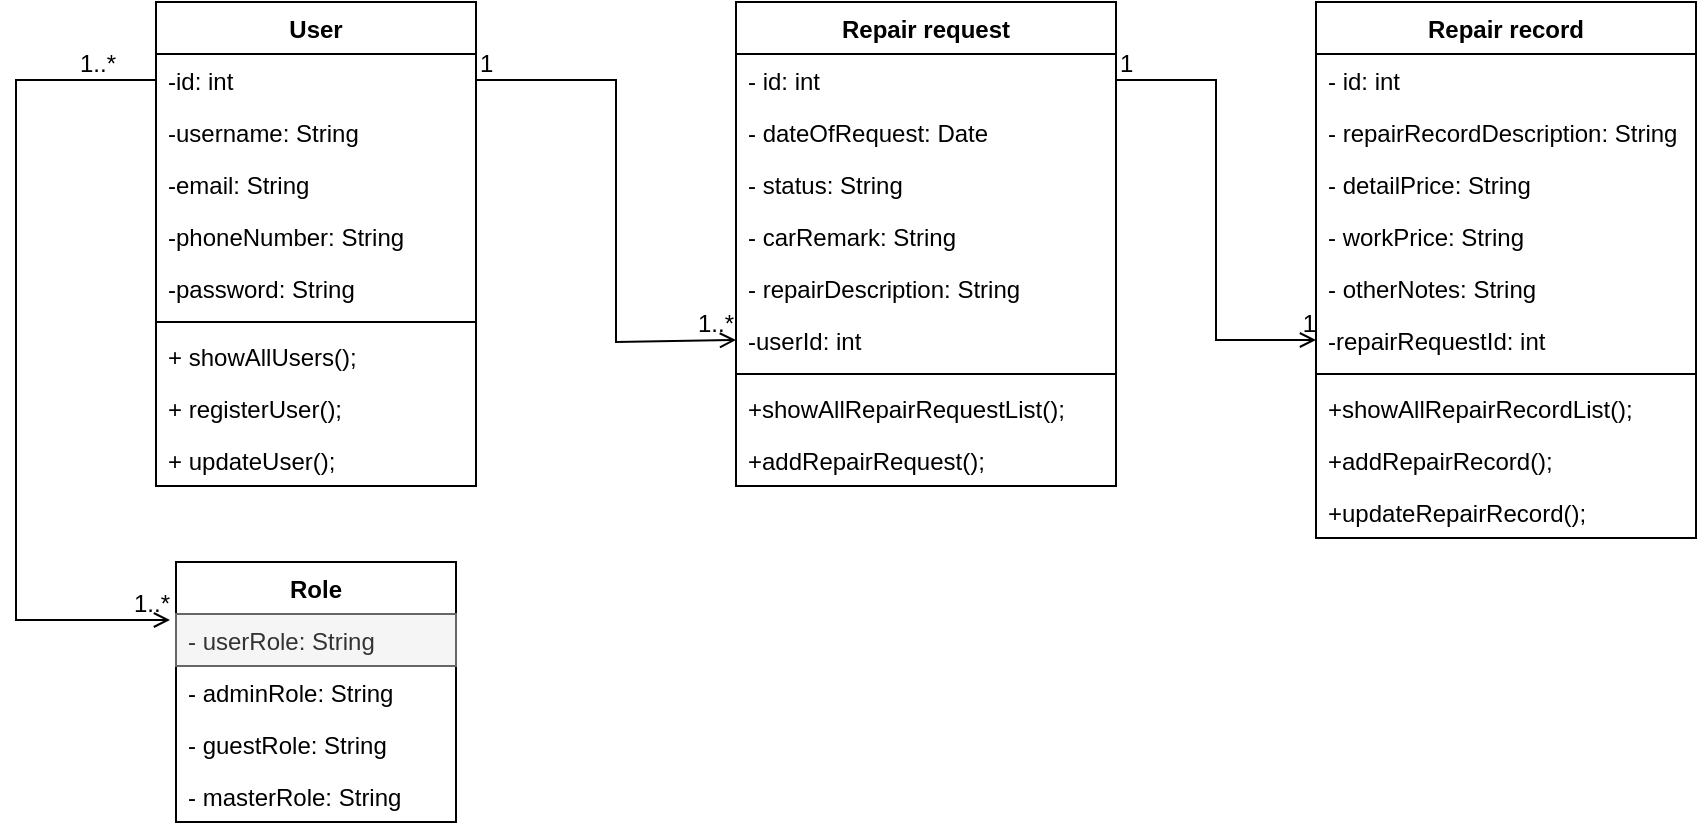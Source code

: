 <mxfile version="14.3.1" type="gitlab"><diagram id="W3ZhzZRkaLxZ7GvvTp2m" name="Page-1"><mxGraphModel dx="868" dy="482" grid="1" gridSize="10" guides="1" tooltips="1" connect="1" arrows="1" fold="1" page="1" pageScale="1" pageWidth="850" pageHeight="1100" math="0" shadow="0"><root><mxCell id="0"/><mxCell id="1" parent="0"/><mxCell id="XVhQ6LTFc4UwF3-bLnyh-5" value="User" style="swimlane;fontStyle=1;align=center;verticalAlign=top;childLayout=stackLayout;horizontal=1;startSize=26;horizontalStack=0;resizeParent=1;resizeParentMax=0;resizeLast=0;collapsible=1;marginBottom=0;" parent="1" vertex="1"><mxGeometry x="110" y="70" width="160" height="242" as="geometry"/></mxCell><mxCell id="XVhQ6LTFc4UwF3-bLnyh-6" value="-id: int" style="text;strokeColor=none;fillColor=none;align=left;verticalAlign=top;spacingLeft=4;spacingRight=4;overflow=hidden;rotatable=0;points=[[0,0.5],[1,0.5]];portConstraint=eastwest;" parent="XVhQ6LTFc4UwF3-bLnyh-5" vertex="1"><mxGeometry y="26" width="160" height="26" as="geometry"/></mxCell><mxCell id="XVhQ6LTFc4UwF3-bLnyh-10" value="-username: String" style="text;strokeColor=none;fillColor=none;align=left;verticalAlign=top;spacingLeft=4;spacingRight=4;overflow=hidden;rotatable=0;points=[[0,0.5],[1,0.5]];portConstraint=eastwest;" parent="XVhQ6LTFc4UwF3-bLnyh-5" vertex="1"><mxGeometry y="52" width="160" height="26" as="geometry"/></mxCell><mxCell id="XVhQ6LTFc4UwF3-bLnyh-13" value="-email: String" style="text;strokeColor=none;fillColor=none;align=left;verticalAlign=top;spacingLeft=4;spacingRight=4;overflow=hidden;rotatable=0;points=[[0,0.5],[1,0.5]];portConstraint=eastwest;" parent="XVhQ6LTFc4UwF3-bLnyh-5" vertex="1"><mxGeometry y="78" width="160" height="26" as="geometry"/></mxCell><mxCell id="XVhQ6LTFc4UwF3-bLnyh-14" value="-phoneNumber: String" style="text;strokeColor=none;fillColor=none;align=left;verticalAlign=top;spacingLeft=4;spacingRight=4;overflow=hidden;rotatable=0;points=[[0,0.5],[1,0.5]];portConstraint=eastwest;" parent="XVhQ6LTFc4UwF3-bLnyh-5" vertex="1"><mxGeometry y="104" width="160" height="26" as="geometry"/></mxCell><mxCell id="XVhQ6LTFc4UwF3-bLnyh-15" value="-password: String" style="text;strokeColor=none;fillColor=none;align=left;verticalAlign=top;spacingLeft=4;spacingRight=4;overflow=hidden;rotatable=0;points=[[0,0.5],[1,0.5]];portConstraint=eastwest;" parent="XVhQ6LTFc4UwF3-bLnyh-5" vertex="1"><mxGeometry y="130" width="160" height="26" as="geometry"/></mxCell><mxCell id="XVhQ6LTFc4UwF3-bLnyh-7" value="" style="line;strokeWidth=1;fillColor=none;align=left;verticalAlign=middle;spacingTop=-1;spacingLeft=3;spacingRight=3;rotatable=0;labelPosition=right;points=[];portConstraint=eastwest;" parent="XVhQ6LTFc4UwF3-bLnyh-5" vertex="1"><mxGeometry y="156" width="160" height="8" as="geometry"/></mxCell><mxCell id="XVhQ6LTFc4UwF3-bLnyh-8" value="+ showAllUsers();" style="text;strokeColor=none;fillColor=none;align=left;verticalAlign=top;spacingLeft=4;spacingRight=4;overflow=hidden;rotatable=0;points=[[0,0.5],[1,0.5]];portConstraint=eastwest;" parent="XVhQ6LTFc4UwF3-bLnyh-5" vertex="1"><mxGeometry y="164" width="160" height="26" as="geometry"/></mxCell><mxCell id="Z5FHuA3yJVNI1cgnCkX--2" value="+ registerUser();" style="text;strokeColor=none;fillColor=none;align=left;verticalAlign=top;spacingLeft=4;spacingRight=4;overflow=hidden;rotatable=0;points=[[0,0.5],[1,0.5]];portConstraint=eastwest;" parent="XVhQ6LTFc4UwF3-bLnyh-5" vertex="1"><mxGeometry y="190" width="160" height="26" as="geometry"/></mxCell><mxCell id="Z5FHuA3yJVNI1cgnCkX--3" value="+ updateUser();" style="text;strokeColor=none;fillColor=none;align=left;verticalAlign=top;spacingLeft=4;spacingRight=4;overflow=hidden;rotatable=0;points=[[0,0.5],[1,0.5]];portConstraint=eastwest;" parent="XVhQ6LTFc4UwF3-bLnyh-5" vertex="1"><mxGeometry y="216" width="160" height="26" as="geometry"/></mxCell><mxCell id="XVhQ6LTFc4UwF3-bLnyh-16" value="Repair record" style="swimlane;fontStyle=1;align=center;verticalAlign=top;childLayout=stackLayout;horizontal=1;startSize=26;horizontalStack=0;resizeParent=1;resizeParentMax=0;resizeLast=0;collapsible=1;marginBottom=0;" parent="1" vertex="1"><mxGeometry x="690" y="70" width="190" height="268" as="geometry"><mxRectangle x="690" y="70" width="110" height="26" as="alternateBounds"/></mxGeometry></mxCell><mxCell id="XVhQ6LTFc4UwF3-bLnyh-17" value="- id: int" style="text;strokeColor=none;fillColor=none;align=left;verticalAlign=top;spacingLeft=4;spacingRight=4;overflow=hidden;rotatable=0;points=[[0,0.5],[1,0.5]];portConstraint=eastwest;" parent="XVhQ6LTFc4UwF3-bLnyh-16" vertex="1"><mxGeometry y="26" width="190" height="26" as="geometry"/></mxCell><mxCell id="XVhQ6LTFc4UwF3-bLnyh-20" value="- repairRecordDescription: String" style="text;strokeColor=none;fillColor=none;align=left;verticalAlign=top;spacingLeft=4;spacingRight=4;overflow=hidden;rotatable=0;points=[[0,0.5],[1,0.5]];portConstraint=eastwest;" parent="XVhQ6LTFc4UwF3-bLnyh-16" vertex="1"><mxGeometry y="52" width="190" height="26" as="geometry"/></mxCell><mxCell id="XVhQ6LTFc4UwF3-bLnyh-21" value="- detailPrice: String" style="text;strokeColor=none;fillColor=none;align=left;verticalAlign=top;spacingLeft=4;spacingRight=4;overflow=hidden;rotatable=0;points=[[0,0.5],[1,0.5]];portConstraint=eastwest;" parent="XVhQ6LTFc4UwF3-bLnyh-16" vertex="1"><mxGeometry y="78" width="190" height="26" as="geometry"/></mxCell><mxCell id="XVhQ6LTFc4UwF3-bLnyh-23" value="- workPrice: String" style="text;strokeColor=none;fillColor=none;align=left;verticalAlign=top;spacingLeft=4;spacingRight=4;overflow=hidden;rotatable=0;points=[[0,0.5],[1,0.5]];portConstraint=eastwest;" parent="XVhQ6LTFc4UwF3-bLnyh-16" vertex="1"><mxGeometry y="104" width="190" height="26" as="geometry"/></mxCell><mxCell id="XVhQ6LTFc4UwF3-bLnyh-22" value="- otherNotes: String" style="text;strokeColor=none;fillColor=none;align=left;verticalAlign=top;spacingLeft=4;spacingRight=4;overflow=hidden;rotatable=0;points=[[0,0.5],[1,0.5]];portConstraint=eastwest;" parent="XVhQ6LTFc4UwF3-bLnyh-16" vertex="1"><mxGeometry y="130" width="190" height="26" as="geometry"/></mxCell><mxCell id="XVhQ6LTFc4UwF3-bLnyh-24" value="-repairRequestId: int" style="text;strokeColor=none;fillColor=none;align=left;verticalAlign=top;spacingLeft=4;spacingRight=4;overflow=hidden;rotatable=0;points=[[0,0.5],[1,0.5]];portConstraint=eastwest;" parent="XVhQ6LTFc4UwF3-bLnyh-16" vertex="1"><mxGeometry y="156" width="190" height="26" as="geometry"/></mxCell><mxCell id="XVhQ6LTFc4UwF3-bLnyh-18" value="" style="line;strokeWidth=1;fillColor=none;align=left;verticalAlign=middle;spacingTop=-1;spacingLeft=3;spacingRight=3;rotatable=0;labelPosition=right;points=[];portConstraint=eastwest;" parent="XVhQ6LTFc4UwF3-bLnyh-16" vertex="1"><mxGeometry y="182" width="190" height="8" as="geometry"/></mxCell><mxCell id="XVhQ6LTFc4UwF3-bLnyh-19" value="+showAllRepairRecordList();" style="text;strokeColor=none;fillColor=none;align=left;verticalAlign=top;spacingLeft=4;spacingRight=4;overflow=hidden;rotatable=0;points=[[0,0.5],[1,0.5]];portConstraint=eastwest;" parent="XVhQ6LTFc4UwF3-bLnyh-16" vertex="1"><mxGeometry y="190" width="190" height="26" as="geometry"/></mxCell><mxCell id="Z5FHuA3yJVNI1cgnCkX--10" value="+addRepairRecord();" style="text;strokeColor=none;fillColor=none;align=left;verticalAlign=top;spacingLeft=4;spacingRight=4;overflow=hidden;rotatable=0;points=[[0,0.5],[1,0.5]];portConstraint=eastwest;" parent="XVhQ6LTFc4UwF3-bLnyh-16" vertex="1"><mxGeometry y="216" width="190" height="26" as="geometry"/></mxCell><mxCell id="Z5FHuA3yJVNI1cgnCkX--11" value="+updateRepairRecord();" style="text;strokeColor=none;fillColor=none;align=left;verticalAlign=top;spacingLeft=4;spacingRight=4;overflow=hidden;rotatable=0;points=[[0,0.5],[1,0.5]];portConstraint=eastwest;" parent="XVhQ6LTFc4UwF3-bLnyh-16" vertex="1"><mxGeometry y="242" width="190" height="26" as="geometry"/></mxCell><mxCell id="XVhQ6LTFc4UwF3-bLnyh-25" value="Repair request" style="swimlane;fontStyle=1;align=center;verticalAlign=top;childLayout=stackLayout;horizontal=1;startSize=26;horizontalStack=0;resizeParent=1;resizeParentMax=0;resizeLast=0;collapsible=1;marginBottom=0;" parent="1" vertex="1"><mxGeometry x="400" y="70" width="190" height="242" as="geometry"/></mxCell><mxCell id="XVhQ6LTFc4UwF3-bLnyh-26" value="- id: int" style="text;strokeColor=none;fillColor=none;align=left;verticalAlign=top;spacingLeft=4;spacingRight=4;overflow=hidden;rotatable=0;points=[[0,0.5],[1,0.5]];portConstraint=eastwest;" parent="XVhQ6LTFc4UwF3-bLnyh-25" vertex="1"><mxGeometry y="26" width="190" height="26" as="geometry"/></mxCell><mxCell id="XVhQ6LTFc4UwF3-bLnyh-27" value="- dateOfRequest: Date" style="text;strokeColor=none;fillColor=none;align=left;verticalAlign=top;spacingLeft=4;spacingRight=4;overflow=hidden;rotatable=0;points=[[0,0.5],[1,0.5]];portConstraint=eastwest;" parent="XVhQ6LTFc4UwF3-bLnyh-25" vertex="1"><mxGeometry y="52" width="190" height="26" as="geometry"/></mxCell><mxCell id="XVhQ6LTFc4UwF3-bLnyh-28" value="- status: String" style="text;strokeColor=none;fillColor=none;align=left;verticalAlign=top;spacingLeft=4;spacingRight=4;overflow=hidden;rotatable=0;points=[[0,0.5],[1,0.5]];portConstraint=eastwest;" parent="XVhQ6LTFc4UwF3-bLnyh-25" vertex="1"><mxGeometry y="78" width="190" height="26" as="geometry"/></mxCell><mxCell id="XVhQ6LTFc4UwF3-bLnyh-29" value="- carRemark: String" style="text;strokeColor=none;fillColor=none;align=left;verticalAlign=top;spacingLeft=4;spacingRight=4;overflow=hidden;rotatable=0;points=[[0,0.5],[1,0.5]];portConstraint=eastwest;" parent="XVhQ6LTFc4UwF3-bLnyh-25" vertex="1"><mxGeometry y="104" width="190" height="26" as="geometry"/></mxCell><mxCell id="XVhQ6LTFc4UwF3-bLnyh-30" value="- repairDescription: String" style="text;strokeColor=none;fillColor=none;align=left;verticalAlign=top;spacingLeft=4;spacingRight=4;overflow=hidden;rotatable=0;points=[[0,0.5],[1,0.5]];portConstraint=eastwest;" parent="XVhQ6LTFc4UwF3-bLnyh-25" vertex="1"><mxGeometry y="130" width="190" height="26" as="geometry"/></mxCell><mxCell id="XVhQ6LTFc4UwF3-bLnyh-31" value="-userId: int" style="text;strokeColor=none;fillColor=none;align=left;verticalAlign=top;spacingLeft=4;spacingRight=4;overflow=hidden;rotatable=0;points=[[0,0.5],[1,0.5]];portConstraint=eastwest;" parent="XVhQ6LTFc4UwF3-bLnyh-25" vertex="1"><mxGeometry y="156" width="190" height="26" as="geometry"/></mxCell><mxCell id="XVhQ6LTFc4UwF3-bLnyh-32" value="" style="line;strokeWidth=1;fillColor=none;align=left;verticalAlign=middle;spacingTop=-1;spacingLeft=3;spacingRight=3;rotatable=0;labelPosition=right;points=[];portConstraint=eastwest;" parent="XVhQ6LTFc4UwF3-bLnyh-25" vertex="1"><mxGeometry y="182" width="190" height="8" as="geometry"/></mxCell><mxCell id="Z5FHuA3yJVNI1cgnCkX--7" value="+showAllRepairRequestList();" style="text;strokeColor=none;fillColor=none;align=left;verticalAlign=top;spacingLeft=4;spacingRight=4;overflow=hidden;rotatable=0;points=[[0,0.5],[1,0.5]];portConstraint=eastwest;" parent="XVhQ6LTFc4UwF3-bLnyh-25" vertex="1"><mxGeometry y="190" width="190" height="26" as="geometry"/></mxCell><mxCell id="Z5FHuA3yJVNI1cgnCkX--6" value="+addRepairRequest();" style="text;strokeColor=none;fillColor=none;align=left;verticalAlign=top;spacingLeft=4;spacingRight=4;overflow=hidden;rotatable=0;points=[[0,0.5],[1,0.5]];portConstraint=eastwest;" parent="XVhQ6LTFc4UwF3-bLnyh-25" vertex="1"><mxGeometry y="216" width="190" height="26" as="geometry"/></mxCell><mxCell id="XVhQ6LTFc4UwF3-bLnyh-34" value="Role" style="swimlane;fontStyle=1;childLayout=stackLayout;horizontal=1;startSize=26;fillColor=none;horizontalStack=0;resizeParent=1;resizeParentMax=0;resizeLast=0;collapsible=1;marginBottom=0;" parent="1" vertex="1"><mxGeometry x="120" y="350" width="140" height="130" as="geometry"><mxRectangle x="120" y="360" width="70" height="26" as="alternateBounds"/></mxGeometry></mxCell><mxCell id="XVhQ6LTFc4UwF3-bLnyh-35" value="- userRole: String" style="text;strokeColor=#666666;fillColor=#f5f5f5;align=left;verticalAlign=top;spacingLeft=4;spacingRight=4;overflow=hidden;rotatable=0;points=[[0,0.5],[1,0.5]];portConstraint=eastwest;fontColor=#333333;" parent="XVhQ6LTFc4UwF3-bLnyh-34" vertex="1"><mxGeometry y="26" width="140" height="26" as="geometry"/></mxCell><mxCell id="XVhQ6LTFc4UwF3-bLnyh-38" value="- adminRole: String" style="text;strokeColor=none;fillColor=none;align=left;verticalAlign=top;spacingLeft=4;spacingRight=4;overflow=hidden;rotatable=0;points=[[0,0.5],[1,0.5]];portConstraint=eastwest;" parent="XVhQ6LTFc4UwF3-bLnyh-34" vertex="1"><mxGeometry y="52" width="140" height="26" as="geometry"/></mxCell><mxCell id="E--V_v3rfGo2sjDHUE5U-1" value="- guestRole: String" style="text;strokeColor=none;fillColor=none;align=left;verticalAlign=top;spacingLeft=4;spacingRight=4;overflow=hidden;rotatable=0;points=[[0,0.5],[1,0.5]];portConstraint=eastwest;" vertex="1" parent="XVhQ6LTFc4UwF3-bLnyh-34"><mxGeometry y="78" width="140" height="26" as="geometry"/></mxCell><mxCell id="XVhQ6LTFc4UwF3-bLnyh-39" value="- masterRole: String" style="text;strokeColor=none;fillColor=none;align=left;verticalAlign=top;spacingLeft=4;spacingRight=4;overflow=hidden;rotatable=0;points=[[0,0.5],[1,0.5]];portConstraint=eastwest;" parent="XVhQ6LTFc4UwF3-bLnyh-34" vertex="1"><mxGeometry y="104" width="140" height="26" as="geometry"/></mxCell><mxCell id="XVhQ6LTFc4UwF3-bLnyh-44" value="" style="endArrow=open;html=1;rounded=0;align=center;verticalAlign=top;endFill=0;labelBackgroundColor=none;exitX=0;exitY=0.5;exitDx=0;exitDy=0;" parent="1" source="XVhQ6LTFc4UwF3-bLnyh-6" edge="1"><mxGeometry relative="1" as="geometry"><mxPoint x="340" y="250" as="sourcePoint"/><mxPoint x="117" y="379" as="targetPoint"/><Array as="points"><mxPoint x="40" y="109"/><mxPoint x="40" y="379"/></Array></mxGeometry></mxCell><mxCell id="XVhQ6LTFc4UwF3-bLnyh-45" value="1..*" style="resizable=0;html=1;align=left;verticalAlign=bottom;labelBackgroundColor=none;" parent="XVhQ6LTFc4UwF3-bLnyh-44" connectable="0" vertex="1"><mxGeometry x="-1" relative="1" as="geometry"><mxPoint x="-40" as="offset"/></mxGeometry></mxCell><mxCell id="XVhQ6LTFc4UwF3-bLnyh-46" value="1..*" style="resizable=0;html=1;align=right;verticalAlign=bottom;labelBackgroundColor=none;" parent="XVhQ6LTFc4UwF3-bLnyh-44" connectable="0" vertex="1"><mxGeometry x="1" relative="1" as="geometry"/></mxCell><mxCell id="XVhQ6LTFc4UwF3-bLnyh-48" value="" style="endArrow=open;html=1;rounded=0;align=center;verticalAlign=top;endFill=0;labelBackgroundColor=none;exitX=1;exitY=0.5;exitDx=0;exitDy=0;entryX=0;entryY=0.5;entryDx=0;entryDy=0;" parent="1" source="XVhQ6LTFc4UwF3-bLnyh-6" target="XVhQ6LTFc4UwF3-bLnyh-31" edge="1"><mxGeometry relative="1" as="geometry"><mxPoint x="340" y="250" as="sourcePoint"/><mxPoint x="320" y="380" as="targetPoint"/><Array as="points"><mxPoint x="340" y="109"/><mxPoint x="340" y="240"/></Array></mxGeometry></mxCell><mxCell id="XVhQ6LTFc4UwF3-bLnyh-49" value="1" style="resizable=0;html=1;align=left;verticalAlign=bottom;labelBackgroundColor=none;" parent="XVhQ6LTFc4UwF3-bLnyh-48" connectable="0" vertex="1"><mxGeometry x="-1" relative="1" as="geometry"/></mxCell><mxCell id="XVhQ6LTFc4UwF3-bLnyh-50" value="1..*" style="resizable=0;html=1;align=right;verticalAlign=bottom;labelBackgroundColor=none;" parent="XVhQ6LTFc4UwF3-bLnyh-48" connectable="0" vertex="1"><mxGeometry x="1" relative="1" as="geometry"/></mxCell><mxCell id="XVhQ6LTFc4UwF3-bLnyh-51" value="" style="endArrow=open;html=1;rounded=0;align=center;verticalAlign=top;endFill=0;labelBackgroundColor=none;exitX=1;exitY=0.5;exitDx=0;exitDy=0;entryX=0;entryY=0.5;entryDx=0;entryDy=0;" parent="1" source="XVhQ6LTFc4UwF3-bLnyh-26" target="XVhQ6LTFc4UwF3-bLnyh-24" edge="1"><mxGeometry relative="1" as="geometry"><mxPoint x="340" y="250" as="sourcePoint"/><mxPoint x="500" y="250" as="targetPoint"/><Array as="points"><mxPoint x="640" y="109"/><mxPoint x="640" y="239"/></Array></mxGeometry></mxCell><mxCell id="XVhQ6LTFc4UwF3-bLnyh-52" value="1" style="resizable=0;html=1;align=left;verticalAlign=bottom;labelBackgroundColor=none;" parent="XVhQ6LTFc4UwF3-bLnyh-51" connectable="0" vertex="1"><mxGeometry x="-1" relative="1" as="geometry"/></mxCell><mxCell id="XVhQ6LTFc4UwF3-bLnyh-53" value="1" style="resizable=0;html=1;align=right;verticalAlign=bottom;labelBackgroundColor=none;" parent="XVhQ6LTFc4UwF3-bLnyh-51" connectable="0" vertex="1"><mxGeometry x="1" relative="1" as="geometry"/></mxCell></root></mxGraphModel></diagram></mxfile>